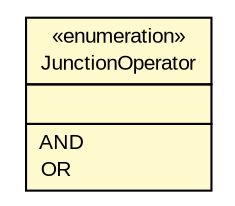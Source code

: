 #!/usr/local/bin/dot
#
# Class diagram 
# Generated by UMLGraph version R5_6 (http://www.umlgraph.org/)
#

digraph G {
	edge [fontname="arial",fontsize=10,labelfontname="arial",labelfontsize=10];
	node [fontname="arial",fontsize=10,shape=plaintext];
	nodesep=0.25;
	ranksep=0.5;
	// br.gov.to.sefaz.persistence.query.structure.where.JunctionOperator
	c12418 [label=<<table title="br.gov.to.sefaz.persistence.query.structure.where.JunctionOperator" border="0" cellborder="1" cellspacing="0" cellpadding="2" port="p" bgcolor="lemonChiffon" href="./JunctionOperator.html">
		<tr><td><table border="0" cellspacing="0" cellpadding="1">
<tr><td align="center" balign="center"> &#171;enumeration&#187; </td></tr>
<tr><td align="center" balign="center"> JunctionOperator </td></tr>
		</table></td></tr>
		<tr><td><table border="0" cellspacing="0" cellpadding="1">
<tr><td align="left" balign="left">  </td></tr>
		</table></td></tr>
		<tr><td><table border="0" cellspacing="0" cellpadding="1">
<tr><td align="left" balign="left"> AND </td></tr>
<tr><td align="left" balign="left"> OR </td></tr>
		</table></td></tr>
		</table>>, URL="./JunctionOperator.html", fontname="arial", fontcolor="black", fontsize=10.0];
}

